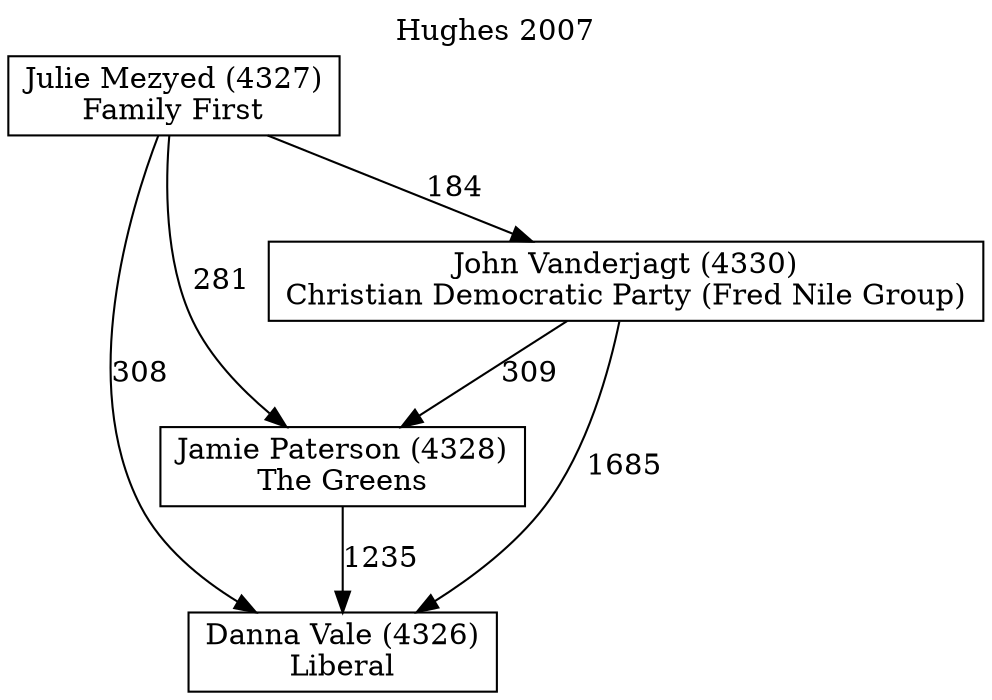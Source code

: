 // House preference flow
digraph "Danna Vale (4326)_Hughes_2007" {
	graph [label="Hughes 2007" labelloc=t mclimit=10]
	node [shape=box]
	"Danna Vale (4326)" [label="Danna Vale (4326)
Liberal"]
	"Jamie Paterson (4328)" [label="Jamie Paterson (4328)
The Greens"]
	"John Vanderjagt (4330)" [label="John Vanderjagt (4330)
Christian Democratic Party (Fred Nile Group)"]
	"Julie Mezyed (4327)" [label="Julie Mezyed (4327)
Family First"]
	"Jamie Paterson (4328)" -> "Danna Vale (4326)" [label=1235]
	"John Vanderjagt (4330)" -> "Jamie Paterson (4328)" [label=309]
	"Julie Mezyed (4327)" -> "John Vanderjagt (4330)" [label=184]
	"John Vanderjagt (4330)" -> "Danna Vale (4326)" [label=1685]
	"Julie Mezyed (4327)" -> "Danna Vale (4326)" [label=308]
	"Julie Mezyed (4327)" -> "Jamie Paterson (4328)" [label=281]
}
